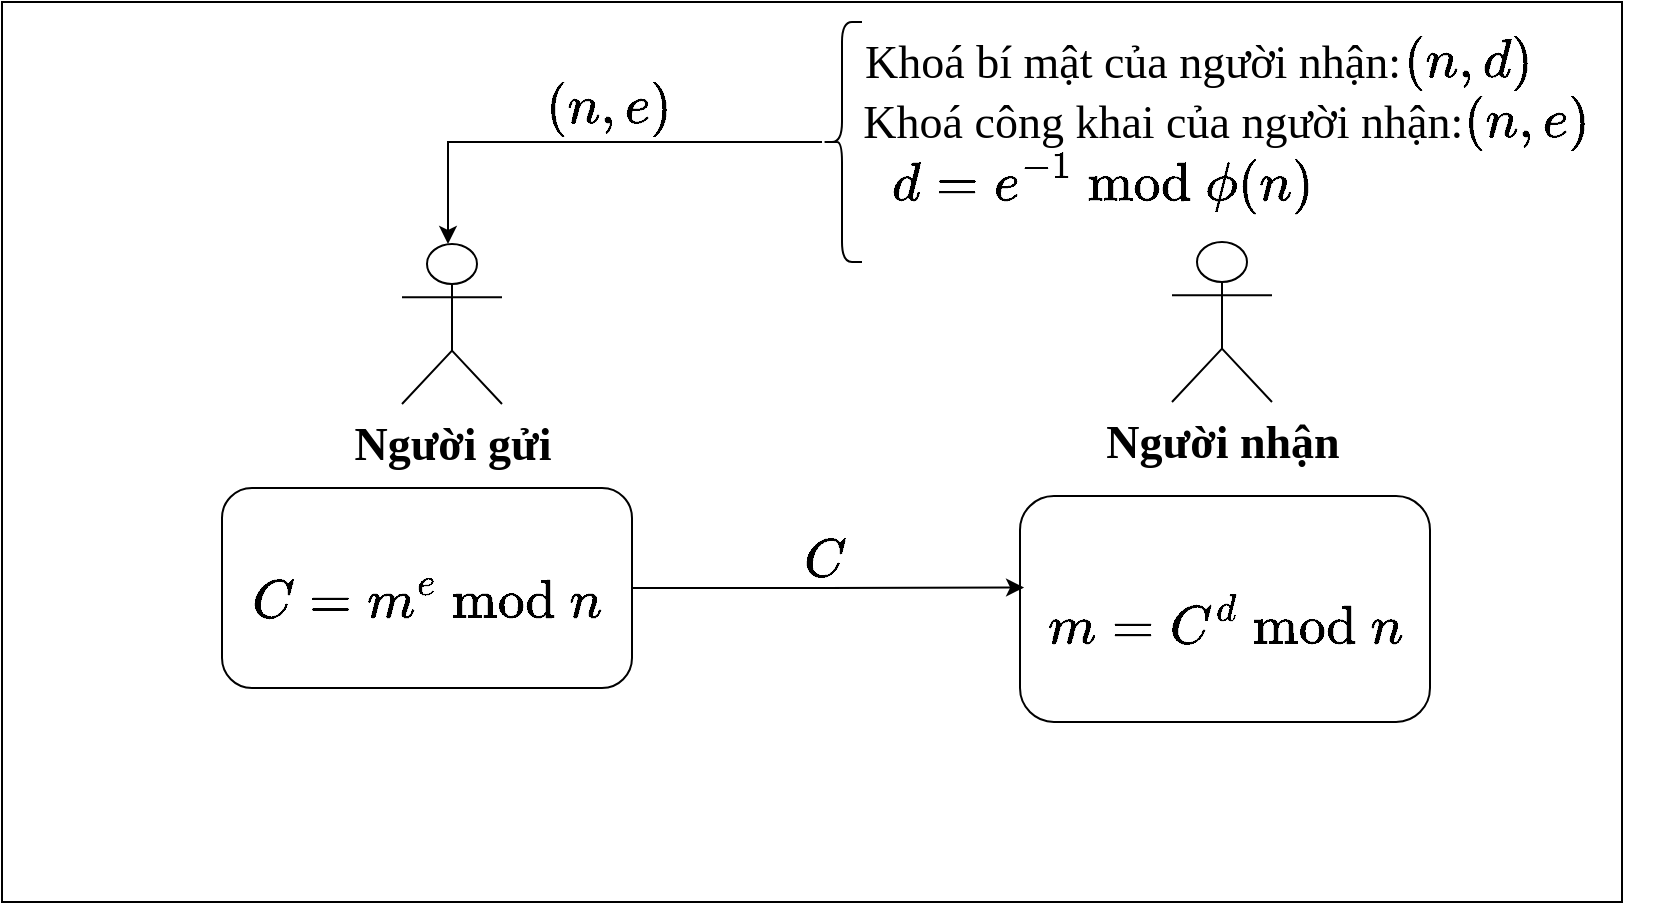 <mxfile version="28.0.6">
  <diagram name="Page-1" id="zp_pjIEAR72tDuzp3WbZ">
    <mxGraphModel dx="1097" dy="596" grid="1" gridSize="10" guides="1" tooltips="1" connect="1" arrows="1" fold="1" page="1" pageScale="1" pageWidth="827" pageHeight="1169" math="1" shadow="0">
      <root>
        <mxCell id="0" />
        <mxCell id="1" parent="0" />
        <mxCell id="8KXjDMzFBjp-nOxU9ci0-1" value="" style="rounded=0;whiteSpace=wrap;html=1;" vertex="1" parent="1">
          <mxGeometry x="590" y="140" width="810" height="450" as="geometry" />
        </mxCell>
        <mxCell id="8KXjDMzFBjp-nOxU9ci0-2" value="&lt;b&gt;&lt;font face=&quot;Times New Roman&quot; style=&quot;font-size: 23px;&quot;&gt;Người gửi&lt;/font&gt;&lt;/b&gt;" style="shape=umlActor;verticalLabelPosition=bottom;verticalAlign=top;html=1;outlineConnect=0;" vertex="1" parent="1">
          <mxGeometry x="790" y="261" width="50" height="80" as="geometry" />
        </mxCell>
        <mxCell id="8KXjDMzFBjp-nOxU9ci0-3" value="&lt;br&gt;&lt;div&gt;&lt;font style=&quot;font-size: 23px;&quot;&gt;$$C=m^e \text{ mod } n$$&lt;/font&gt;&lt;/div&gt;" style="rounded=1;whiteSpace=wrap;html=1;" vertex="1" parent="1">
          <mxGeometry x="700" y="383" width="205" height="100" as="geometry" />
        </mxCell>
        <mxCell id="8KXjDMzFBjp-nOxU9ci0-4" value="&lt;b&gt;&lt;font face=&quot;Times New Roman&quot; style=&quot;font-size: 23px;&quot;&gt;Người nhận&lt;/font&gt;&lt;/b&gt;" style="shape=umlActor;verticalLabelPosition=bottom;verticalAlign=top;html=1;outlineConnect=0;" vertex="1" parent="1">
          <mxGeometry x="1175" y="260" width="50" height="80" as="geometry" />
        </mxCell>
        <mxCell id="8KXjDMzFBjp-nOxU9ci0-5" value="&lt;br&gt;&lt;div&gt;&lt;font style=&quot;font-size: 23px;&quot;&gt;$$m=C^d \text{ mod } n$$&lt;/font&gt;&lt;/div&gt;" style="rounded=1;whiteSpace=wrap;html=1;" vertex="1" parent="1">
          <mxGeometry x="1099" y="387" width="205" height="113" as="geometry" />
        </mxCell>
        <mxCell id="8KXjDMzFBjp-nOxU9ci0-8" style="edgeStyle=orthogonalEdgeStyle;rounded=0;orthogonalLoop=1;jettySize=auto;html=1;entryX=0.01;entryY=0.405;entryDx=0;entryDy=0;entryPerimeter=0;" edge="1" parent="1" source="8KXjDMzFBjp-nOxU9ci0-3" target="8KXjDMzFBjp-nOxU9ci0-5">
          <mxGeometry relative="1" as="geometry" />
        </mxCell>
        <mxCell id="8KXjDMzFBjp-nOxU9ci0-9" value="&lt;font style=&quot;font-size: 23px;&quot;&gt;$$C$$&lt;/font&gt;" style="text;html=1;align=center;verticalAlign=middle;resizable=0;points=[];autosize=1;strokeColor=none;fillColor=none;" vertex="1" parent="1">
          <mxGeometry x="956" y="400" width="90" height="40" as="geometry" />
        </mxCell>
        <mxCell id="8KXjDMzFBjp-nOxU9ci0-10" value="&lt;font style=&quot;font-size: 23px;&quot;&gt;$$(n, d)$$&lt;/font&gt;" style="text;html=1;align=center;verticalAlign=middle;resizable=0;points=[];autosize=1;strokeColor=none;fillColor=none;" vertex="1" parent="1">
          <mxGeometry x="1257.5" y="150" width="130" height="40" as="geometry" />
        </mxCell>
        <mxCell id="8KXjDMzFBjp-nOxU9ci0-12" value="&lt;font face=&quot;Times New Roman&quot; style=&quot;font-size: 23px;&quot;&gt;Khoá bí mật của người nhận:&lt;/font&gt;" style="text;html=1;align=center;verticalAlign=middle;resizable=0;points=[];autosize=1;strokeColor=none;fillColor=none;" vertex="1" parent="1">
          <mxGeometry x="1010" y="150" width="290" height="40" as="geometry" />
        </mxCell>
        <mxCell id="8KXjDMzFBjp-nOxU9ci0-13" value="&lt;font face=&quot;Times New Roman&quot; style=&quot;font-size: 23px;&quot;&gt;Khoá công khai của người nhận:&amp;nbsp;&lt;/font&gt;" style="text;html=1;align=center;verticalAlign=middle;resizable=0;points=[];autosize=1;strokeColor=none;fillColor=none;" vertex="1" parent="1">
          <mxGeometry x="1008" y="180" width="330" height="40" as="geometry" />
        </mxCell>
        <mxCell id="8KXjDMzFBjp-nOxU9ci0-14" value="&lt;font style=&quot;font-size: 23px;&quot;&gt;$$d=e^{-1} \text{ mod } &amp;nbsp;\phi(n)$$&lt;/font&gt;" style="text;html=1;align=center;verticalAlign=middle;resizable=0;points=[];autosize=1;strokeColor=none;fillColor=none;" vertex="1" parent="1">
          <mxGeometry x="960" y="210" width="360" height="40" as="geometry" />
        </mxCell>
        <mxCell id="8KXjDMzFBjp-nOxU9ci0-15" value="&lt;span style=&quot;caret-color: rgb(0, 0, 0); color: rgb(0, 0, 0); font-family: Helvetica; font-size: 23px; font-style: normal; font-variant-caps: normal; font-weight: 400; letter-spacing: normal; text-align: center; text-indent: 0px; text-transform: none; white-space: nowrap; word-spacing: 0px; -webkit-text-stroke-width: 0px; background-color: rgb(236, 236, 236); text-decoration: none; float: none; display: inline !important;&quot;&gt;$$(n,e)$$&lt;/span&gt;" style="text;whiteSpace=wrap;html=1;" vertex="1" parent="1">
          <mxGeometry x="860" y="150" width="100" height="50" as="geometry" />
        </mxCell>
        <mxCell id="8KXjDMzFBjp-nOxU9ci0-17" value="&lt;span style=&quot;caret-color: rgb(0, 0, 0); color: rgb(0, 0, 0); font-family: Helvetica; font-size: 23px; font-style: normal; font-variant-caps: normal; font-weight: 400; letter-spacing: normal; text-align: center; text-indent: 0px; text-transform: none; white-space: nowrap; word-spacing: 0px; -webkit-text-stroke-width: 0px; background-color: rgb(236, 236, 236); text-decoration: none; float: none; display: inline !important;&quot;&gt;$$(n,e)$$&lt;/span&gt;" style="text;whiteSpace=wrap;html=1;" vertex="1" parent="1">
          <mxGeometry x="1318.5" y="157" width="100" height="50" as="geometry" />
        </mxCell>
        <mxCell id="8KXjDMzFBjp-nOxU9ci0-21" style="edgeStyle=orthogonalEdgeStyle;rounded=0;orthogonalLoop=1;jettySize=auto;html=1;exitX=0.1;exitY=0.5;exitDx=0;exitDy=0;exitPerimeter=0;" edge="1" parent="1">
          <mxGeometry relative="1" as="geometry">
            <mxPoint x="1000" y="210" as="sourcePoint" />
            <mxPoint x="813" y="261" as="targetPoint" />
            <Array as="points">
              <mxPoint x="813" y="210" />
            </Array>
          </mxGeometry>
        </mxCell>
        <mxCell id="8KXjDMzFBjp-nOxU9ci0-18" value="" style="shape=curlyBracket;whiteSpace=wrap;html=1;rounded=1;labelPosition=left;verticalLabelPosition=middle;align=right;verticalAlign=middle;" vertex="1" parent="1">
          <mxGeometry x="1000" y="150" width="20" height="120" as="geometry" />
        </mxCell>
      </root>
    </mxGraphModel>
  </diagram>
</mxfile>
